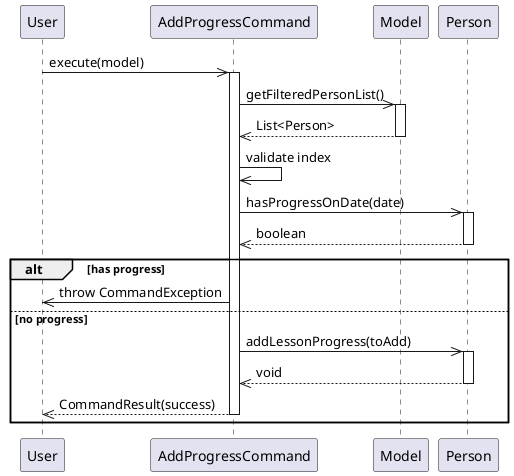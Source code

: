 @startuml
participant User
participant AddProgressCommand
participant Model
participant Person

User ->> AddProgressCommand: execute(model)
activate AddProgressCommand

AddProgressCommand ->> Model: getFilteredPersonList()
activate Model
Model -->> AddProgressCommand: List<Person>
deactivate Model

AddProgressCommand ->> AddProgressCommand: validate index
AddProgressCommand ->> Person: hasProgressOnDate(date)
activate Person
Person -->> AddProgressCommand: boolean
deactivate Person

alt has progress
    AddProgressCommand ->> User: throw CommandException
else no progress
    AddProgressCommand ->> Person: addLessonProgress(toAdd)
    activate Person
    Person -->> AddProgressCommand: void
    deactivate Person

    AddProgressCommand -->> User: CommandResult(success)
    deactivate AddProgressCommand
end
@enduml
